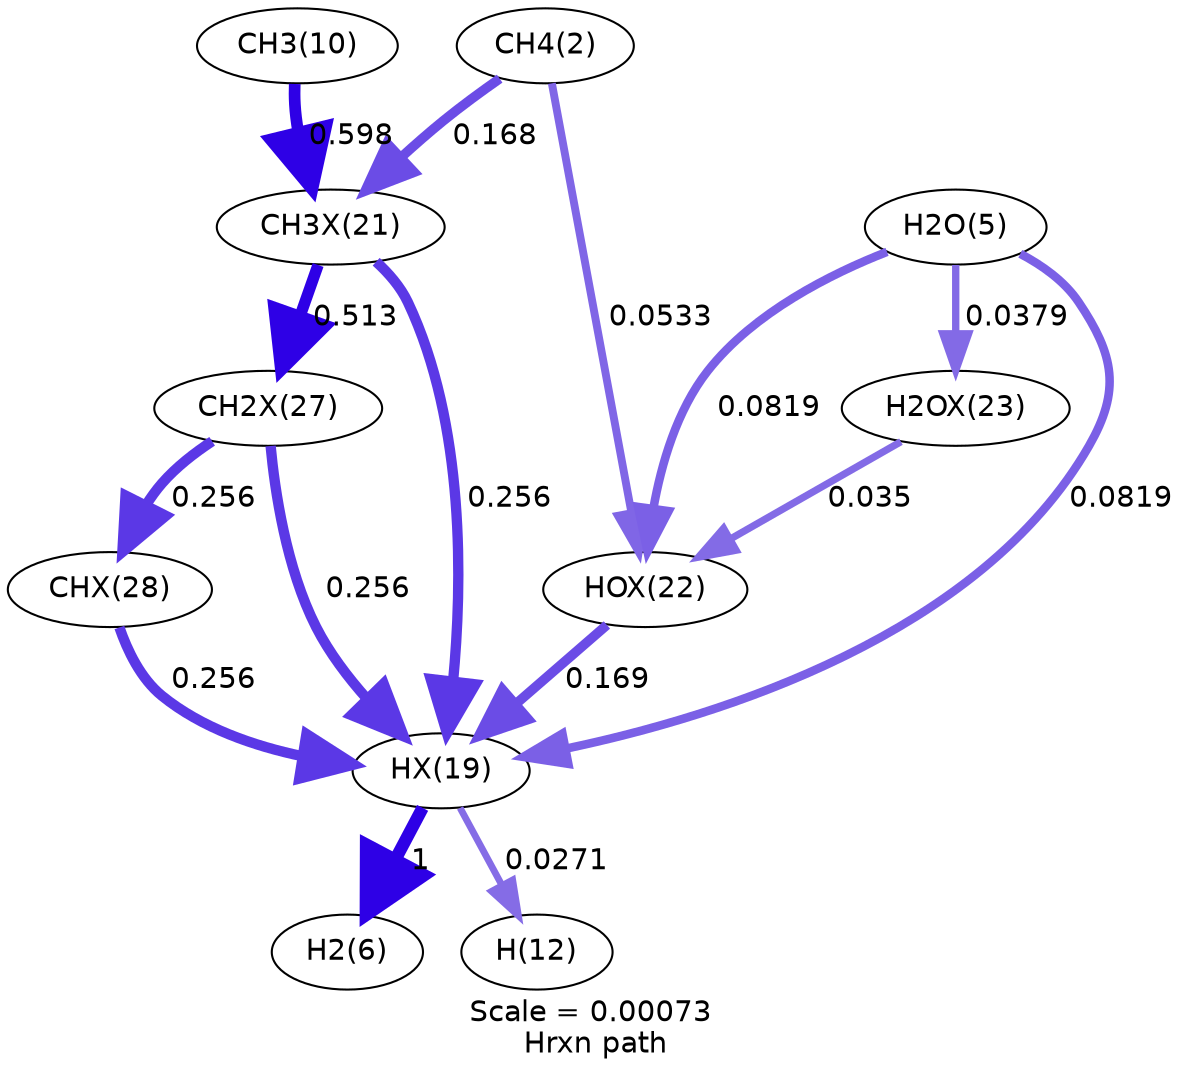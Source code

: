 digraph reaction_paths {
center=1;
s3 -> s31[fontname="Helvetica", penwidth=3.79, arrowsize=1.89, color="0.7, 0.553, 0.9"
, label=" 0.0533"];
s3 -> s30[fontname="Helvetica", penwidth=4.65, arrowsize=2.33, color="0.7, 0.668, 0.9"
, label=" 0.168"];
s28 -> s7[fontname="Helvetica", penwidth=6, arrowsize=3, color="0.7, 1.5, 0.9"
, label=" 1"];
s28 -> s13[fontname="Helvetica", penwidth=3.28, arrowsize=1.64, color="0.7, 0.527, 0.9"
, label=" 0.0271"];
s31 -> s28[fontname="Helvetica", penwidth=4.66, arrowsize=2.33, color="0.7, 0.669, 0.9"
, label=" 0.169"];
s6 -> s28[fontname="Helvetica", penwidth=4.11, arrowsize=2.06, color="0.7, 0.582, 0.9"
, label=" 0.0819"];
s30 -> s28[fontname="Helvetica", penwidth=4.97, arrowsize=2.49, color="0.7, 0.756, 0.9"
, label=" 0.256"];
s36 -> s28[fontname="Helvetica", penwidth=4.97, arrowsize=2.49, color="0.7, 0.756, 0.9"
, label=" 0.256"];
s37 -> s28[fontname="Helvetica", penwidth=4.97, arrowsize=2.49, color="0.7, 0.756, 0.9"
, label=" 0.256"];
s6 -> s31[fontname="Helvetica", penwidth=4.11, arrowsize=2.06, color="0.7, 0.582, 0.9"
, label=" 0.0819"];
s32 -> s31[fontname="Helvetica", penwidth=3.47, arrowsize=1.73, color="0.7, 0.535, 0.9"
, label=" 0.035"];
s6 -> s32[fontname="Helvetica", penwidth=3.53, arrowsize=1.76, color="0.7, 0.538, 0.9"
, label=" 0.0379"];
s11 -> s30[fontname="Helvetica", penwidth=5.61, arrowsize=2.81, color="0.7, 1.1, 0.9"
, label=" 0.598"];
s30 -> s36[fontname="Helvetica", penwidth=5.5, arrowsize=2.75, color="0.7, 1.01, 0.9"
, label=" 0.513"];
s36 -> s37[fontname="Helvetica", penwidth=4.97, arrowsize=2.49, color="0.7, 0.756, 0.9"
, label=" 0.256"];
s3 [ fontname="Helvetica", label="CH4(2)"];
s6 [ fontname="Helvetica", label="H2O(5)"];
s7 [ fontname="Helvetica", label="H2(6)"];
s11 [ fontname="Helvetica", label="CH3(10)"];
s13 [ fontname="Helvetica", label="H(12)"];
s28 [ fontname="Helvetica", label="HX(19)"];
s30 [ fontname="Helvetica", label="CH3X(21)"];
s31 [ fontname="Helvetica", label="HOX(22)"];
s32 [ fontname="Helvetica", label="H2OX(23)"];
s36 [ fontname="Helvetica", label="CH2X(27)"];
s37 [ fontname="Helvetica", label="CHX(28)"];
 label = "Scale = 0.00073\l Hrxn path";
 fontname = "Helvetica";
}
